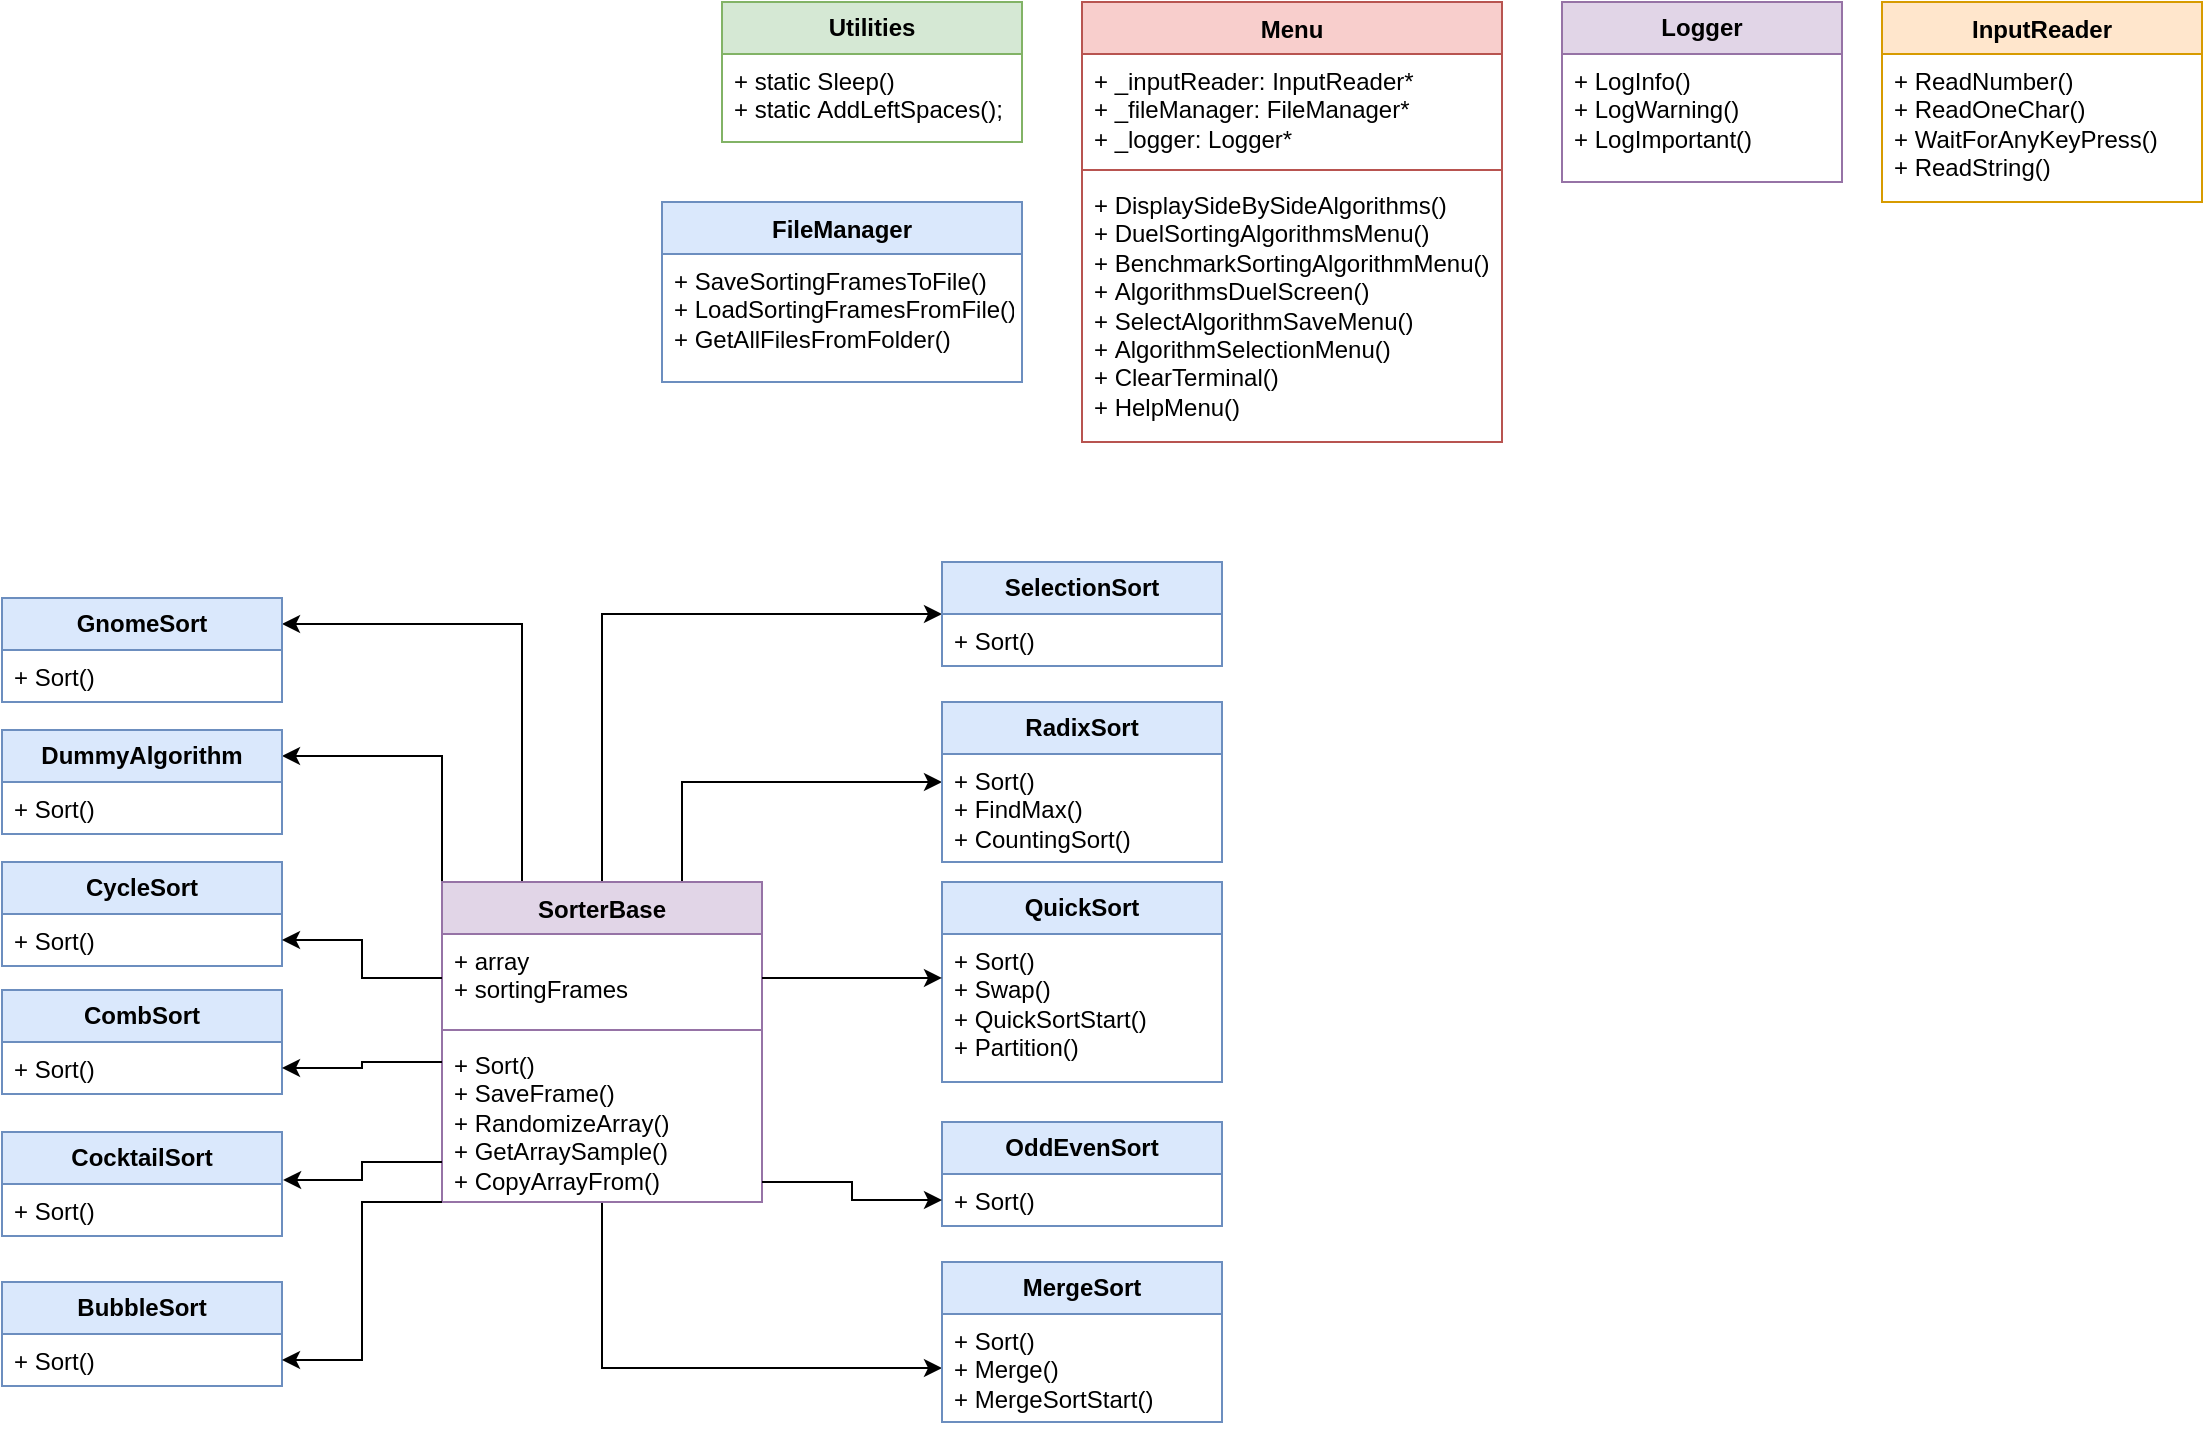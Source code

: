 <mxfile version="21.3.2" type="device">
  <diagram name="Pagina-1" id="NyeI5wqk8mE22pPxT6q3">
    <mxGraphModel dx="1877" dy="549" grid="1" gridSize="10" guides="1" tooltips="1" connect="1" arrows="1" fold="1" page="1" pageScale="1" pageWidth="827" pageHeight="1169" math="0" shadow="0">
      <root>
        <mxCell id="0" />
        <mxCell id="1" parent="0" />
        <mxCell id="eB5SpMXS17hyEGrvky8w-1" value="&lt;b&gt;Utilities&lt;/b&gt;" style="swimlane;fontStyle=0;childLayout=stackLayout;horizontal=1;startSize=26;fillColor=#d5e8d4;horizontalStack=0;resizeParent=1;resizeParentMax=0;resizeLast=0;collapsible=1;marginBottom=0;whiteSpace=wrap;html=1;strokeColor=#82b366;" vertex="1" parent="1">
          <mxGeometry x="20" y="20" width="150" height="70" as="geometry" />
        </mxCell>
        <mxCell id="eB5SpMXS17hyEGrvky8w-2" value="+ static Sleep()&lt;br&gt;+ static&amp;nbsp;AddLeftSpaces();" style="text;strokeColor=none;fillColor=none;align=left;verticalAlign=top;spacingLeft=4;spacingRight=4;overflow=hidden;rotatable=0;points=[[0,0.5],[1,0.5]];portConstraint=eastwest;whiteSpace=wrap;html=1;" vertex="1" parent="eB5SpMXS17hyEGrvky8w-1">
          <mxGeometry y="26" width="150" height="44" as="geometry" />
        </mxCell>
        <mxCell id="eB5SpMXS17hyEGrvky8w-5" value="Menu" style="swimlane;fontStyle=1;align=center;verticalAlign=top;childLayout=stackLayout;horizontal=1;startSize=26;horizontalStack=0;resizeParent=1;resizeParentMax=0;resizeLast=0;collapsible=1;marginBottom=0;whiteSpace=wrap;html=1;fillColor=#f8cecc;strokeColor=#b85450;" vertex="1" parent="1">
          <mxGeometry x="200" y="20" width="210" height="220" as="geometry" />
        </mxCell>
        <mxCell id="eB5SpMXS17hyEGrvky8w-6" value="+&amp;nbsp;_inputReader:&amp;nbsp;InputReader*&lt;br&gt;+&amp;nbsp;_fileManager:&amp;nbsp;FileManager*&lt;br&gt;+&amp;nbsp;_logger:&amp;nbsp;Logger*" style="text;strokeColor=none;fillColor=none;align=left;verticalAlign=top;spacingLeft=4;spacingRight=4;overflow=hidden;rotatable=0;points=[[0,0.5],[1,0.5]];portConstraint=eastwest;whiteSpace=wrap;html=1;" vertex="1" parent="eB5SpMXS17hyEGrvky8w-5">
          <mxGeometry y="26" width="210" height="54" as="geometry" />
        </mxCell>
        <mxCell id="eB5SpMXS17hyEGrvky8w-7" value="" style="line;strokeWidth=1;fillColor=none;align=left;verticalAlign=middle;spacingTop=-1;spacingLeft=3;spacingRight=3;rotatable=0;labelPosition=right;points=[];portConstraint=eastwest;strokeColor=inherit;" vertex="1" parent="eB5SpMXS17hyEGrvky8w-5">
          <mxGeometry y="80" width="210" height="8" as="geometry" />
        </mxCell>
        <mxCell id="eB5SpMXS17hyEGrvky8w-8" value="+&amp;nbsp;DisplaySideBySideAlgorithms()&lt;br&gt;+&amp;nbsp;DuelSortingAlgorithmsMenu()&lt;br&gt;+&amp;nbsp;BenchmarkSortingAlgorithmMenu()&lt;br&gt;+&amp;nbsp;AlgorithmsDuelScreen()&lt;br&gt;+&amp;nbsp;SelectAlgorithmSaveMenu()&lt;br&gt;+&amp;nbsp;AlgorithmSelectionMenu()&lt;br&gt;+&amp;nbsp;ClearTerminal()&lt;br&gt;+&amp;nbsp;HelpMenu()" style="text;strokeColor=none;fillColor=none;align=left;verticalAlign=top;spacingLeft=4;spacingRight=4;overflow=hidden;rotatable=0;points=[[0,0.5],[1,0.5]];portConstraint=eastwest;whiteSpace=wrap;html=1;" vertex="1" parent="eB5SpMXS17hyEGrvky8w-5">
          <mxGeometry y="88" width="210" height="132" as="geometry" />
        </mxCell>
        <mxCell id="eB5SpMXS17hyEGrvky8w-9" value="&lt;b&gt;Logger&lt;/b&gt;" style="swimlane;fontStyle=0;childLayout=stackLayout;horizontal=1;startSize=26;fillColor=#e1d5e7;horizontalStack=0;resizeParent=1;resizeParentMax=0;resizeLast=0;collapsible=1;marginBottom=0;whiteSpace=wrap;html=1;strokeColor=#9673a6;" vertex="1" parent="1">
          <mxGeometry x="440" y="20" width="140" height="90" as="geometry" />
        </mxCell>
        <mxCell id="eB5SpMXS17hyEGrvky8w-10" value="+&amp;nbsp;LogInfo()&lt;br&gt;+&amp;nbsp;LogWarning()&lt;br&gt;+&amp;nbsp;LogImportant()&lt;br&gt;" style="text;strokeColor=none;fillColor=none;align=left;verticalAlign=top;spacingLeft=4;spacingRight=4;overflow=hidden;rotatable=0;points=[[0,0.5],[1,0.5]];portConstraint=eastwest;whiteSpace=wrap;html=1;" vertex="1" parent="eB5SpMXS17hyEGrvky8w-9">
          <mxGeometry y="26" width="140" height="64" as="geometry" />
        </mxCell>
        <mxCell id="eB5SpMXS17hyEGrvky8w-13" value="InputReader" style="swimlane;fontStyle=1;align=center;verticalAlign=top;childLayout=stackLayout;horizontal=1;startSize=26;horizontalStack=0;resizeParent=1;resizeParentMax=0;resizeLast=0;collapsible=1;marginBottom=0;whiteSpace=wrap;html=1;fillColor=#ffe6cc;strokeColor=#d79b00;" vertex="1" parent="1">
          <mxGeometry x="600" y="20" width="160" height="100" as="geometry" />
        </mxCell>
        <mxCell id="eB5SpMXS17hyEGrvky8w-16" value="+&amp;nbsp;ReadNumber()&lt;br&gt;+&amp;nbsp;ReadOneChar()&lt;br&gt;+&amp;nbsp;WaitForAnyKeyPress()&lt;br&gt;+&amp;nbsp;ReadString()" style="text;strokeColor=none;fillColor=none;align=left;verticalAlign=top;spacingLeft=4;spacingRight=4;overflow=hidden;rotatable=0;points=[[0,0.5],[1,0.5]];portConstraint=eastwest;whiteSpace=wrap;html=1;" vertex="1" parent="eB5SpMXS17hyEGrvky8w-13">
          <mxGeometry y="26" width="160" height="74" as="geometry" />
        </mxCell>
        <mxCell id="eB5SpMXS17hyEGrvky8w-17" value="FileManager" style="swimlane;fontStyle=1;align=center;verticalAlign=top;childLayout=stackLayout;horizontal=1;startSize=26;horizontalStack=0;resizeParent=1;resizeParentMax=0;resizeLast=0;collapsible=1;marginBottom=0;whiteSpace=wrap;html=1;fillColor=#dae8fc;strokeColor=#6c8ebf;" vertex="1" parent="1">
          <mxGeometry x="-10" y="120" width="180" height="90" as="geometry" />
        </mxCell>
        <mxCell id="eB5SpMXS17hyEGrvky8w-20" value="+&amp;nbsp;SaveSortingFramesToFile()&lt;br&gt;+&amp;nbsp;LoadSortingFramesFromFile()&lt;br&gt;+&amp;nbsp;GetAllFilesFromFolder()" style="text;strokeColor=none;fillColor=none;align=left;verticalAlign=top;spacingLeft=4;spacingRight=4;overflow=hidden;rotatable=0;points=[[0,0.5],[1,0.5]];portConstraint=eastwest;whiteSpace=wrap;html=1;" vertex="1" parent="eB5SpMXS17hyEGrvky8w-17">
          <mxGeometry y="26" width="180" height="64" as="geometry" />
        </mxCell>
        <mxCell id="eB5SpMXS17hyEGrvky8w-32" style="edgeStyle=orthogonalEdgeStyle;rounded=0;orthogonalLoop=1;jettySize=auto;html=1;exitX=0.5;exitY=0;exitDx=0;exitDy=0;entryX=0;entryY=0.5;entryDx=0;entryDy=0;" edge="1" parent="1" source="eB5SpMXS17hyEGrvky8w-21" target="eB5SpMXS17hyEGrvky8w-26">
          <mxGeometry relative="1" as="geometry">
            <mxPoint x="-40" y="320" as="targetPoint" />
          </mxGeometry>
        </mxCell>
        <mxCell id="eB5SpMXS17hyEGrvky8w-35" style="edgeStyle=orthogonalEdgeStyle;rounded=0;orthogonalLoop=1;jettySize=auto;html=1;exitX=0.75;exitY=0;exitDx=0;exitDy=0;" edge="1" parent="1" source="eB5SpMXS17hyEGrvky8w-21">
          <mxGeometry relative="1" as="geometry">
            <mxPoint x="130" y="410" as="targetPoint" />
            <Array as="points">
              <mxPoint y="410" />
            </Array>
          </mxGeometry>
        </mxCell>
        <mxCell id="eB5SpMXS17hyEGrvky8w-45" style="edgeStyle=orthogonalEdgeStyle;rounded=0;orthogonalLoop=1;jettySize=auto;html=1;" edge="1" parent="1" source="eB5SpMXS17hyEGrvky8w-21" target="eB5SpMXS17hyEGrvky8w-43">
          <mxGeometry relative="1" as="geometry" />
        </mxCell>
        <mxCell id="eB5SpMXS17hyEGrvky8w-59" style="edgeStyle=orthogonalEdgeStyle;rounded=0;orthogonalLoop=1;jettySize=auto;html=1;exitX=0.25;exitY=0;exitDx=0;exitDy=0;entryX=1;entryY=0.25;entryDx=0;entryDy=0;" edge="1" parent="1" source="eB5SpMXS17hyEGrvky8w-21" target="eB5SpMXS17hyEGrvky8w-46">
          <mxGeometry relative="1" as="geometry" />
        </mxCell>
        <mxCell id="eB5SpMXS17hyEGrvky8w-60" style="edgeStyle=orthogonalEdgeStyle;rounded=0;orthogonalLoop=1;jettySize=auto;html=1;exitX=0;exitY=0;exitDx=0;exitDy=0;entryX=1;entryY=0.25;entryDx=0;entryDy=0;" edge="1" parent="1" source="eB5SpMXS17hyEGrvky8w-21" target="eB5SpMXS17hyEGrvky8w-48">
          <mxGeometry relative="1" as="geometry" />
        </mxCell>
        <mxCell id="eB5SpMXS17hyEGrvky8w-21" value="SorterBase" style="swimlane;fontStyle=1;align=center;verticalAlign=top;childLayout=stackLayout;horizontal=1;startSize=26;horizontalStack=0;resizeParent=1;resizeParentMax=0;resizeLast=0;collapsible=1;marginBottom=0;whiteSpace=wrap;html=1;fillColor=#e1d5e7;strokeColor=#9673a6;" vertex="1" parent="1">
          <mxGeometry x="-120" y="460" width="160" height="160" as="geometry" />
        </mxCell>
        <mxCell id="eB5SpMXS17hyEGrvky8w-22" value="+&amp;nbsp;array&lt;br&gt;+&amp;nbsp;sortingFrames&lt;br&gt;" style="text;strokeColor=none;fillColor=none;align=left;verticalAlign=top;spacingLeft=4;spacingRight=4;overflow=hidden;rotatable=0;points=[[0,0.5],[1,0.5]];portConstraint=eastwest;whiteSpace=wrap;html=1;" vertex="1" parent="eB5SpMXS17hyEGrvky8w-21">
          <mxGeometry y="26" width="160" height="44" as="geometry" />
        </mxCell>
        <mxCell id="eB5SpMXS17hyEGrvky8w-23" value="" style="line;strokeWidth=1;fillColor=none;align=left;verticalAlign=middle;spacingTop=-1;spacingLeft=3;spacingRight=3;rotatable=0;labelPosition=right;points=[];portConstraint=eastwest;strokeColor=inherit;" vertex="1" parent="eB5SpMXS17hyEGrvky8w-21">
          <mxGeometry y="70" width="160" height="8" as="geometry" />
        </mxCell>
        <mxCell id="eB5SpMXS17hyEGrvky8w-24" value="+&amp;nbsp;Sort()&lt;br&gt;+&amp;nbsp;SaveFrame()&lt;br&gt;+&amp;nbsp;RandomizeArray()&lt;br&gt;+&amp;nbsp;GetArraySample()&lt;br&gt;+&amp;nbsp;CopyArrayFrom()" style="text;strokeColor=none;fillColor=none;align=left;verticalAlign=top;spacingLeft=4;spacingRight=4;overflow=hidden;rotatable=0;points=[[0,0.5],[1,0.5]];portConstraint=eastwest;whiteSpace=wrap;html=1;" vertex="1" parent="eB5SpMXS17hyEGrvky8w-21">
          <mxGeometry y="78" width="160" height="82" as="geometry" />
        </mxCell>
        <mxCell id="eB5SpMXS17hyEGrvky8w-26" value="&lt;b&gt;SelectionSort&lt;/b&gt;" style="swimlane;fontStyle=0;childLayout=stackLayout;horizontal=1;startSize=26;fillColor=#dae8fc;horizontalStack=0;resizeParent=1;resizeParentMax=0;resizeLast=0;collapsible=1;marginBottom=0;whiteSpace=wrap;html=1;strokeColor=#6c8ebf;" vertex="1" parent="1">
          <mxGeometry x="130" y="300" width="140" height="52" as="geometry" />
        </mxCell>
        <mxCell id="eB5SpMXS17hyEGrvky8w-28" value="+ Sort()" style="text;strokeColor=none;fillColor=none;align=left;verticalAlign=top;spacingLeft=4;spacingRight=4;overflow=hidden;rotatable=0;points=[[0,0.5],[1,0.5]];portConstraint=eastwest;whiteSpace=wrap;html=1;" vertex="1" parent="eB5SpMXS17hyEGrvky8w-26">
          <mxGeometry y="26" width="140" height="26" as="geometry" />
        </mxCell>
        <mxCell id="eB5SpMXS17hyEGrvky8w-33" value="&lt;b&gt;RadixSort&lt;/b&gt;" style="swimlane;fontStyle=0;childLayout=stackLayout;horizontal=1;startSize=26;fillColor=#dae8fc;horizontalStack=0;resizeParent=1;resizeParentMax=0;resizeLast=0;collapsible=1;marginBottom=0;whiteSpace=wrap;html=1;strokeColor=#6c8ebf;" vertex="1" parent="1">
          <mxGeometry x="130" y="370" width="140" height="80" as="geometry" />
        </mxCell>
        <mxCell id="eB5SpMXS17hyEGrvky8w-34" value="+ Sort()&lt;br&gt;+&amp;nbsp;FindMax()&lt;br&gt;+&amp;nbsp;CountingSort()" style="text;strokeColor=none;fillColor=none;align=left;verticalAlign=top;spacingLeft=4;spacingRight=4;overflow=hidden;rotatable=0;points=[[0,0.5],[1,0.5]];portConstraint=eastwest;whiteSpace=wrap;html=1;" vertex="1" parent="eB5SpMXS17hyEGrvky8w-33">
          <mxGeometry y="26" width="140" height="54" as="geometry" />
        </mxCell>
        <mxCell id="eB5SpMXS17hyEGrvky8w-37" value="&lt;b&gt;QuickSort&lt;/b&gt;" style="swimlane;fontStyle=0;childLayout=stackLayout;horizontal=1;startSize=26;fillColor=#dae8fc;horizontalStack=0;resizeParent=1;resizeParentMax=0;resizeLast=0;collapsible=1;marginBottom=0;whiteSpace=wrap;html=1;strokeColor=#6c8ebf;" vertex="1" parent="1">
          <mxGeometry x="130" y="460" width="140" height="100" as="geometry" />
        </mxCell>
        <mxCell id="eB5SpMXS17hyEGrvky8w-38" value="+ Sort()&lt;br&gt;+&amp;nbsp;Swap()&lt;br&gt;+&amp;nbsp;QuickSortStart()&lt;br&gt;+&amp;nbsp;Partition()" style="text;strokeColor=none;fillColor=none;align=left;verticalAlign=top;spacingLeft=4;spacingRight=4;overflow=hidden;rotatable=0;points=[[0,0.5],[1,0.5]];portConstraint=eastwest;whiteSpace=wrap;html=1;" vertex="1" parent="eB5SpMXS17hyEGrvky8w-37">
          <mxGeometry y="26" width="140" height="74" as="geometry" />
        </mxCell>
        <mxCell id="eB5SpMXS17hyEGrvky8w-39" style="edgeStyle=orthogonalEdgeStyle;rounded=0;orthogonalLoop=1;jettySize=auto;html=1;entryX=0;entryY=0.297;entryDx=0;entryDy=0;entryPerimeter=0;" edge="1" parent="1" source="eB5SpMXS17hyEGrvky8w-22" target="eB5SpMXS17hyEGrvky8w-38">
          <mxGeometry relative="1" as="geometry" />
        </mxCell>
        <mxCell id="eB5SpMXS17hyEGrvky8w-40" value="&lt;b&gt;OddEvenSort&lt;/b&gt;" style="swimlane;fontStyle=0;childLayout=stackLayout;horizontal=1;startSize=26;fillColor=#dae8fc;horizontalStack=0;resizeParent=1;resizeParentMax=0;resizeLast=0;collapsible=1;marginBottom=0;whiteSpace=wrap;html=1;strokeColor=#6c8ebf;" vertex="1" parent="1">
          <mxGeometry x="130" y="580" width="140" height="52" as="geometry" />
        </mxCell>
        <mxCell id="eB5SpMXS17hyEGrvky8w-41" value="+ Sort()" style="text;strokeColor=none;fillColor=none;align=left;verticalAlign=top;spacingLeft=4;spacingRight=4;overflow=hidden;rotatable=0;points=[[0,0.5],[1,0.5]];portConstraint=eastwest;whiteSpace=wrap;html=1;" vertex="1" parent="eB5SpMXS17hyEGrvky8w-40">
          <mxGeometry y="26" width="140" height="26" as="geometry" />
        </mxCell>
        <mxCell id="eB5SpMXS17hyEGrvky8w-42" value="&lt;b&gt;MergeSort&lt;/b&gt;" style="swimlane;fontStyle=0;childLayout=stackLayout;horizontal=1;startSize=26;fillColor=#dae8fc;horizontalStack=0;resizeParent=1;resizeParentMax=0;resizeLast=0;collapsible=1;marginBottom=0;whiteSpace=wrap;html=1;strokeColor=#6c8ebf;" vertex="1" parent="1">
          <mxGeometry x="130" y="650" width="140" height="80" as="geometry" />
        </mxCell>
        <mxCell id="eB5SpMXS17hyEGrvky8w-43" value="+ Sort()&lt;br&gt;+&amp;nbsp;Merge()&amp;nbsp;&lt;br&gt;+&amp;nbsp;MergeSortStart()" style="text;strokeColor=none;fillColor=none;align=left;verticalAlign=top;spacingLeft=4;spacingRight=4;overflow=hidden;rotatable=0;points=[[0,0.5],[1,0.5]];portConstraint=eastwest;whiteSpace=wrap;html=1;" vertex="1" parent="eB5SpMXS17hyEGrvky8w-42">
          <mxGeometry y="26" width="140" height="54" as="geometry" />
        </mxCell>
        <mxCell id="eB5SpMXS17hyEGrvky8w-44" style="edgeStyle=orthogonalEdgeStyle;rounded=0;orthogonalLoop=1;jettySize=auto;html=1;entryX=0;entryY=0.5;entryDx=0;entryDy=0;" edge="1" parent="1" source="eB5SpMXS17hyEGrvky8w-24" target="eB5SpMXS17hyEGrvky8w-41">
          <mxGeometry relative="1" as="geometry">
            <Array as="points">
              <mxPoint x="85" y="610" />
              <mxPoint x="85" y="619" />
            </Array>
          </mxGeometry>
        </mxCell>
        <mxCell id="eB5SpMXS17hyEGrvky8w-46" value="&lt;b&gt;GnomeSort&lt;/b&gt;" style="swimlane;fontStyle=0;childLayout=stackLayout;horizontal=1;startSize=26;fillColor=#dae8fc;horizontalStack=0;resizeParent=1;resizeParentMax=0;resizeLast=0;collapsible=1;marginBottom=0;whiteSpace=wrap;html=1;strokeColor=#6c8ebf;" vertex="1" parent="1">
          <mxGeometry x="-340" y="318" width="140" height="52" as="geometry" />
        </mxCell>
        <mxCell id="eB5SpMXS17hyEGrvky8w-47" value="+ Sort()" style="text;strokeColor=none;fillColor=none;align=left;verticalAlign=top;spacingLeft=4;spacingRight=4;overflow=hidden;rotatable=0;points=[[0,0.5],[1,0.5]];portConstraint=eastwest;whiteSpace=wrap;html=1;" vertex="1" parent="eB5SpMXS17hyEGrvky8w-46">
          <mxGeometry y="26" width="140" height="26" as="geometry" />
        </mxCell>
        <mxCell id="eB5SpMXS17hyEGrvky8w-48" value="&lt;b&gt;DummyAlgorithm&lt;/b&gt;" style="swimlane;fontStyle=0;childLayout=stackLayout;horizontal=1;startSize=26;fillColor=#dae8fc;horizontalStack=0;resizeParent=1;resizeParentMax=0;resizeLast=0;collapsible=1;marginBottom=0;whiteSpace=wrap;html=1;strokeColor=#6c8ebf;" vertex="1" parent="1">
          <mxGeometry x="-340" y="384" width="140" height="52" as="geometry" />
        </mxCell>
        <mxCell id="eB5SpMXS17hyEGrvky8w-49" value="+ Sort()" style="text;strokeColor=none;fillColor=none;align=left;verticalAlign=top;spacingLeft=4;spacingRight=4;overflow=hidden;rotatable=0;points=[[0,0.5],[1,0.5]];portConstraint=eastwest;whiteSpace=wrap;html=1;" vertex="1" parent="eB5SpMXS17hyEGrvky8w-48">
          <mxGeometry y="26" width="140" height="26" as="geometry" />
        </mxCell>
        <mxCell id="eB5SpMXS17hyEGrvky8w-50" value="&lt;b&gt;CycleSort&lt;/b&gt;" style="swimlane;fontStyle=0;childLayout=stackLayout;horizontal=1;startSize=26;fillColor=#dae8fc;horizontalStack=0;resizeParent=1;resizeParentMax=0;resizeLast=0;collapsible=1;marginBottom=0;whiteSpace=wrap;html=1;strokeColor=#6c8ebf;" vertex="1" parent="1">
          <mxGeometry x="-340" y="450" width="140" height="52" as="geometry" />
        </mxCell>
        <mxCell id="eB5SpMXS17hyEGrvky8w-51" value="+ Sort()" style="text;strokeColor=none;fillColor=none;align=left;verticalAlign=top;spacingLeft=4;spacingRight=4;overflow=hidden;rotatable=0;points=[[0,0.5],[1,0.5]];portConstraint=eastwest;whiteSpace=wrap;html=1;" vertex="1" parent="eB5SpMXS17hyEGrvky8w-50">
          <mxGeometry y="26" width="140" height="26" as="geometry" />
        </mxCell>
        <mxCell id="eB5SpMXS17hyEGrvky8w-52" value="&lt;b&gt;CombSort&lt;/b&gt;" style="swimlane;fontStyle=0;childLayout=stackLayout;horizontal=1;startSize=26;fillColor=#dae8fc;horizontalStack=0;resizeParent=1;resizeParentMax=0;resizeLast=0;collapsible=1;marginBottom=0;whiteSpace=wrap;html=1;strokeColor=#6c8ebf;" vertex="1" parent="1">
          <mxGeometry x="-340" y="514" width="140" height="52" as="geometry" />
        </mxCell>
        <mxCell id="eB5SpMXS17hyEGrvky8w-53" value="+ Sort()" style="text;strokeColor=none;fillColor=none;align=left;verticalAlign=top;spacingLeft=4;spacingRight=4;overflow=hidden;rotatable=0;points=[[0,0.5],[1,0.5]];portConstraint=eastwest;whiteSpace=wrap;html=1;" vertex="1" parent="eB5SpMXS17hyEGrvky8w-52">
          <mxGeometry y="26" width="140" height="26" as="geometry" />
        </mxCell>
        <mxCell id="eB5SpMXS17hyEGrvky8w-54" value="&lt;b&gt;CocktailSort&lt;/b&gt;" style="swimlane;fontStyle=0;childLayout=stackLayout;horizontal=1;startSize=26;fillColor=#dae8fc;horizontalStack=0;resizeParent=1;resizeParentMax=0;resizeLast=0;collapsible=1;marginBottom=0;whiteSpace=wrap;html=1;strokeColor=#6c8ebf;" vertex="1" parent="1">
          <mxGeometry x="-340" y="585" width="140" height="52" as="geometry" />
        </mxCell>
        <mxCell id="eB5SpMXS17hyEGrvky8w-55" value="+ Sort()" style="text;strokeColor=none;fillColor=none;align=left;verticalAlign=top;spacingLeft=4;spacingRight=4;overflow=hidden;rotatable=0;points=[[0,0.5],[1,0.5]];portConstraint=eastwest;whiteSpace=wrap;html=1;" vertex="1" parent="eB5SpMXS17hyEGrvky8w-54">
          <mxGeometry y="26" width="140" height="26" as="geometry" />
        </mxCell>
        <mxCell id="eB5SpMXS17hyEGrvky8w-57" value="&lt;b&gt;BubbleSort&lt;/b&gt;" style="swimlane;fontStyle=0;childLayout=stackLayout;horizontal=1;startSize=26;fillColor=#dae8fc;horizontalStack=0;resizeParent=1;resizeParentMax=0;resizeLast=0;collapsible=1;marginBottom=0;whiteSpace=wrap;html=1;strokeColor=#6c8ebf;" vertex="1" parent="1">
          <mxGeometry x="-340" y="660" width="140" height="52" as="geometry" />
        </mxCell>
        <mxCell id="eB5SpMXS17hyEGrvky8w-58" value="+ Sort()" style="text;strokeColor=none;fillColor=none;align=left;verticalAlign=top;spacingLeft=4;spacingRight=4;overflow=hidden;rotatable=0;points=[[0,0.5],[1,0.5]];portConstraint=eastwest;whiteSpace=wrap;html=1;" vertex="1" parent="eB5SpMXS17hyEGrvky8w-57">
          <mxGeometry y="26" width="140" height="26" as="geometry" />
        </mxCell>
        <mxCell id="eB5SpMXS17hyEGrvky8w-61" style="edgeStyle=orthogonalEdgeStyle;rounded=0;orthogonalLoop=1;jettySize=auto;html=1;entryX=1;entryY=0.5;entryDx=0;entryDy=0;" edge="1" parent="1" source="eB5SpMXS17hyEGrvky8w-22" target="eB5SpMXS17hyEGrvky8w-51">
          <mxGeometry relative="1" as="geometry" />
        </mxCell>
        <mxCell id="eB5SpMXS17hyEGrvky8w-62" style="edgeStyle=orthogonalEdgeStyle;rounded=0;orthogonalLoop=1;jettySize=auto;html=1;entryX=1;entryY=0.5;entryDx=0;entryDy=0;" edge="1" parent="1" source="eB5SpMXS17hyEGrvky8w-24" target="eB5SpMXS17hyEGrvky8w-53">
          <mxGeometry relative="1" as="geometry">
            <Array as="points">
              <mxPoint x="-160" y="550" />
              <mxPoint x="-160" y="553" />
            </Array>
          </mxGeometry>
        </mxCell>
        <mxCell id="eB5SpMXS17hyEGrvky8w-65" style="edgeStyle=orthogonalEdgeStyle;rounded=0;orthogonalLoop=1;jettySize=auto;html=1;entryX=1.004;entryY=-0.077;entryDx=0;entryDy=0;entryPerimeter=0;" edge="1" parent="1" source="eB5SpMXS17hyEGrvky8w-24" target="eB5SpMXS17hyEGrvky8w-55">
          <mxGeometry relative="1" as="geometry">
            <Array as="points">
              <mxPoint x="-160" y="600" />
              <mxPoint x="-160" y="609" />
            </Array>
          </mxGeometry>
        </mxCell>
        <mxCell id="eB5SpMXS17hyEGrvky8w-67" style="edgeStyle=orthogonalEdgeStyle;rounded=0;orthogonalLoop=1;jettySize=auto;html=1;entryX=1;entryY=0.5;entryDx=0;entryDy=0;" edge="1" parent="1" source="eB5SpMXS17hyEGrvky8w-24" target="eB5SpMXS17hyEGrvky8w-58">
          <mxGeometry relative="1" as="geometry">
            <Array as="points">
              <mxPoint x="-160" y="620" />
              <mxPoint x="-160" y="699" />
            </Array>
          </mxGeometry>
        </mxCell>
      </root>
    </mxGraphModel>
  </diagram>
</mxfile>
